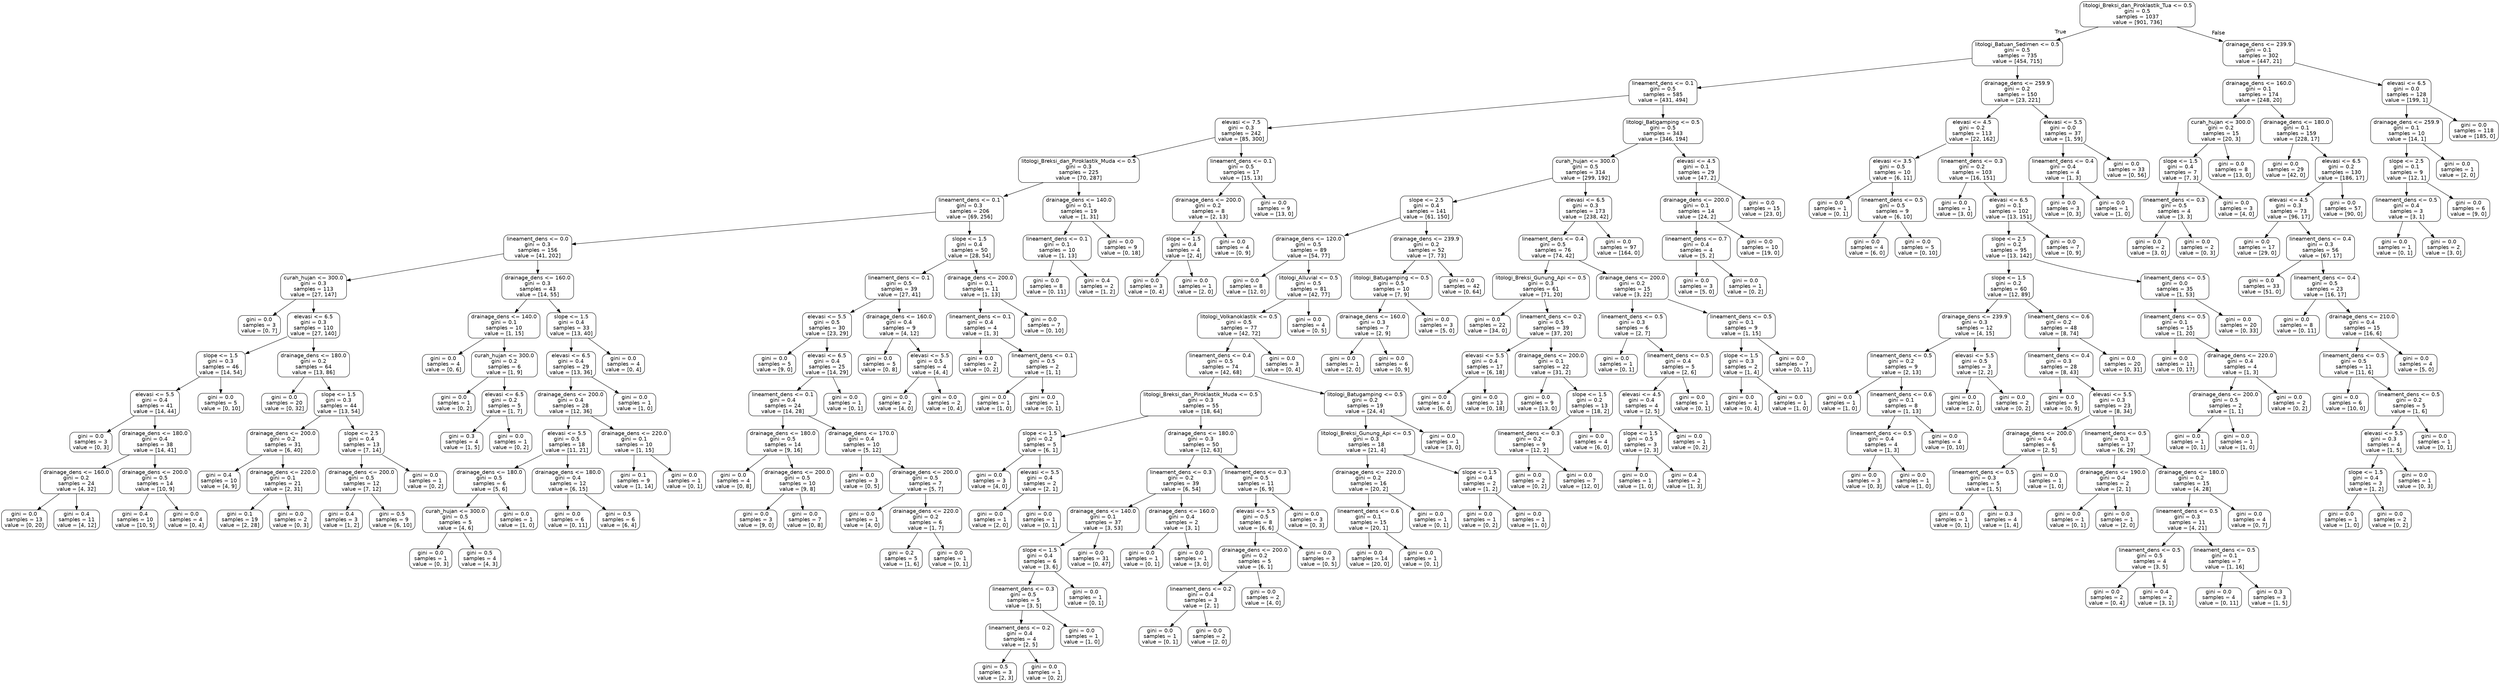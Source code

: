digraph Tree {
node [shape=box, style="rounded", color="black", fontname=helvetica] ;
edge [fontname=helvetica] ;
0 [label="litologi_Breksi_dan_Piroklastik_Tua <= 0.5\ngini = 0.5\nsamples = 1037\nvalue = [901, 736]"] ;
1 [label="litologi_Batuan_Sedimen <= 0.5\ngini = 0.5\nsamples = 735\nvalue = [454, 715]"] ;
0 -> 1 [labeldistance=2.5, labelangle=45, headlabel="True"] ;
2 [label="lineament_dens <= 0.1\ngini = 0.5\nsamples = 585\nvalue = [431, 494]"] ;
1 -> 2 ;
3 [label="elevasi <= 7.5\ngini = 0.3\nsamples = 242\nvalue = [85, 300]"] ;
2 -> 3 ;
4 [label="litologi_Breksi_dan_Piroklastik_Muda <= 0.5\ngini = 0.3\nsamples = 225\nvalue = [70, 287]"] ;
3 -> 4 ;
5 [label="lineament_dens <= 0.1\ngini = 0.3\nsamples = 206\nvalue = [69, 256]"] ;
4 -> 5 ;
6 [label="lineament_dens <= 0.0\ngini = 0.3\nsamples = 156\nvalue = [41, 202]"] ;
5 -> 6 ;
7 [label="curah_hujan <= 300.0\ngini = 0.3\nsamples = 113\nvalue = [27, 147]"] ;
6 -> 7 ;
8 [label="gini = 0.0\nsamples = 3\nvalue = [0, 7]"] ;
7 -> 8 ;
9 [label="elevasi <= 6.5\ngini = 0.3\nsamples = 110\nvalue = [27, 140]"] ;
7 -> 9 ;
10 [label="slope <= 1.5\ngini = 0.3\nsamples = 46\nvalue = [14, 54]"] ;
9 -> 10 ;
11 [label="elevasi <= 5.5\ngini = 0.4\nsamples = 41\nvalue = [14, 44]"] ;
10 -> 11 ;
12 [label="gini = 0.0\nsamples = 3\nvalue = [0, 3]"] ;
11 -> 12 ;
13 [label="drainage_dens <= 180.0\ngini = 0.4\nsamples = 38\nvalue = [14, 41]"] ;
11 -> 13 ;
14 [label="drainage_dens <= 160.0\ngini = 0.2\nsamples = 24\nvalue = [4, 32]"] ;
13 -> 14 ;
15 [label="gini = 0.0\nsamples = 13\nvalue = [0, 20]"] ;
14 -> 15 ;
16 [label="gini = 0.4\nsamples = 11\nvalue = [4, 12]"] ;
14 -> 16 ;
17 [label="drainage_dens <= 200.0\ngini = 0.5\nsamples = 14\nvalue = [10, 9]"] ;
13 -> 17 ;
18 [label="gini = 0.4\nsamples = 10\nvalue = [10, 5]"] ;
17 -> 18 ;
19 [label="gini = 0.0\nsamples = 4\nvalue = [0, 4]"] ;
17 -> 19 ;
20 [label="gini = 0.0\nsamples = 5\nvalue = [0, 10]"] ;
10 -> 20 ;
21 [label="drainage_dens <= 180.0\ngini = 0.2\nsamples = 64\nvalue = [13, 86]"] ;
9 -> 21 ;
22 [label="gini = 0.0\nsamples = 20\nvalue = [0, 32]"] ;
21 -> 22 ;
23 [label="slope <= 1.5\ngini = 0.3\nsamples = 44\nvalue = [13, 54]"] ;
21 -> 23 ;
24 [label="drainage_dens <= 200.0\ngini = 0.2\nsamples = 31\nvalue = [6, 40]"] ;
23 -> 24 ;
25 [label="gini = 0.4\nsamples = 10\nvalue = [4, 9]"] ;
24 -> 25 ;
26 [label="drainage_dens <= 220.0\ngini = 0.1\nsamples = 21\nvalue = [2, 31]"] ;
24 -> 26 ;
27 [label="gini = 0.1\nsamples = 19\nvalue = [2, 28]"] ;
26 -> 27 ;
28 [label="gini = 0.0\nsamples = 2\nvalue = [0, 3]"] ;
26 -> 28 ;
29 [label="slope <= 2.5\ngini = 0.4\nsamples = 13\nvalue = [7, 14]"] ;
23 -> 29 ;
30 [label="drainage_dens <= 200.0\ngini = 0.5\nsamples = 12\nvalue = [7, 12]"] ;
29 -> 30 ;
31 [label="gini = 0.4\nsamples = 3\nvalue = [1, 2]"] ;
30 -> 31 ;
32 [label="gini = 0.5\nsamples = 9\nvalue = [6, 10]"] ;
30 -> 32 ;
33 [label="gini = 0.0\nsamples = 1\nvalue = [0, 2]"] ;
29 -> 33 ;
34 [label="drainage_dens <= 160.0\ngini = 0.3\nsamples = 43\nvalue = [14, 55]"] ;
6 -> 34 ;
35 [label="drainage_dens <= 140.0\ngini = 0.1\nsamples = 10\nvalue = [1, 15]"] ;
34 -> 35 ;
36 [label="gini = 0.0\nsamples = 4\nvalue = [0, 6]"] ;
35 -> 36 ;
37 [label="curah_hujan <= 300.0\ngini = 0.2\nsamples = 6\nvalue = [1, 9]"] ;
35 -> 37 ;
38 [label="gini = 0.0\nsamples = 1\nvalue = [0, 2]"] ;
37 -> 38 ;
39 [label="elevasi <= 6.5\ngini = 0.2\nsamples = 5\nvalue = [1, 7]"] ;
37 -> 39 ;
40 [label="gini = 0.3\nsamples = 4\nvalue = [1, 5]"] ;
39 -> 40 ;
41 [label="gini = 0.0\nsamples = 1\nvalue = [0, 2]"] ;
39 -> 41 ;
42 [label="slope <= 1.5\ngini = 0.4\nsamples = 33\nvalue = [13, 40]"] ;
34 -> 42 ;
43 [label="elevasi <= 6.5\ngini = 0.4\nsamples = 29\nvalue = [13, 36]"] ;
42 -> 43 ;
44 [label="drainage_dens <= 200.0\ngini = 0.4\nsamples = 28\nvalue = [12, 36]"] ;
43 -> 44 ;
45 [label="elevasi <= 5.5\ngini = 0.5\nsamples = 18\nvalue = [11, 21]"] ;
44 -> 45 ;
46 [label="drainage_dens <= 180.0\ngini = 0.5\nsamples = 6\nvalue = [5, 6]"] ;
45 -> 46 ;
47 [label="curah_hujan <= 300.0\ngini = 0.5\nsamples = 5\nvalue = [4, 6]"] ;
46 -> 47 ;
48 [label="gini = 0.0\nsamples = 1\nvalue = [0, 3]"] ;
47 -> 48 ;
49 [label="gini = 0.5\nsamples = 4\nvalue = [4, 3]"] ;
47 -> 49 ;
50 [label="gini = 0.0\nsamples = 1\nvalue = [1, 0]"] ;
46 -> 50 ;
51 [label="drainage_dens <= 180.0\ngini = 0.4\nsamples = 12\nvalue = [6, 15]"] ;
45 -> 51 ;
52 [label="gini = 0.0\nsamples = 6\nvalue = [0, 11]"] ;
51 -> 52 ;
53 [label="gini = 0.5\nsamples = 6\nvalue = [6, 4]"] ;
51 -> 53 ;
54 [label="drainage_dens <= 220.0\ngini = 0.1\nsamples = 10\nvalue = [1, 15]"] ;
44 -> 54 ;
55 [label="gini = 0.1\nsamples = 9\nvalue = [1, 14]"] ;
54 -> 55 ;
56 [label="gini = 0.0\nsamples = 1\nvalue = [0, 1]"] ;
54 -> 56 ;
57 [label="gini = 0.0\nsamples = 1\nvalue = [1, 0]"] ;
43 -> 57 ;
58 [label="gini = 0.0\nsamples = 4\nvalue = [0, 4]"] ;
42 -> 58 ;
59 [label="slope <= 1.5\ngini = 0.4\nsamples = 50\nvalue = [28, 54]"] ;
5 -> 59 ;
60 [label="lineament_dens <= 0.1\ngini = 0.5\nsamples = 39\nvalue = [27, 41]"] ;
59 -> 60 ;
61 [label="elevasi <= 5.5\ngini = 0.5\nsamples = 30\nvalue = [23, 29]"] ;
60 -> 61 ;
62 [label="gini = 0.0\nsamples = 5\nvalue = [9, 0]"] ;
61 -> 62 ;
63 [label="elevasi <= 6.5\ngini = 0.4\nsamples = 25\nvalue = [14, 29]"] ;
61 -> 63 ;
64 [label="lineament_dens <= 0.1\ngini = 0.4\nsamples = 24\nvalue = [14, 28]"] ;
63 -> 64 ;
65 [label="drainage_dens <= 180.0\ngini = 0.5\nsamples = 14\nvalue = [9, 16]"] ;
64 -> 65 ;
66 [label="gini = 0.0\nsamples = 4\nvalue = [0, 8]"] ;
65 -> 66 ;
67 [label="drainage_dens <= 200.0\ngini = 0.5\nsamples = 10\nvalue = [9, 8]"] ;
65 -> 67 ;
68 [label="gini = 0.0\nsamples = 3\nvalue = [9, 0]"] ;
67 -> 68 ;
69 [label="gini = 0.0\nsamples = 7\nvalue = [0, 8]"] ;
67 -> 69 ;
70 [label="drainage_dens <= 170.0\ngini = 0.4\nsamples = 10\nvalue = [5, 12]"] ;
64 -> 70 ;
71 [label="gini = 0.0\nsamples = 3\nvalue = [0, 5]"] ;
70 -> 71 ;
72 [label="drainage_dens <= 200.0\ngini = 0.5\nsamples = 7\nvalue = [5, 7]"] ;
70 -> 72 ;
73 [label="gini = 0.0\nsamples = 1\nvalue = [4, 0]"] ;
72 -> 73 ;
74 [label="drainage_dens <= 220.0\ngini = 0.2\nsamples = 6\nvalue = [1, 7]"] ;
72 -> 74 ;
75 [label="gini = 0.2\nsamples = 5\nvalue = [1, 6]"] ;
74 -> 75 ;
76 [label="gini = 0.0\nsamples = 1\nvalue = [0, 1]"] ;
74 -> 76 ;
77 [label="gini = 0.0\nsamples = 1\nvalue = [0, 1]"] ;
63 -> 77 ;
78 [label="drainage_dens <= 160.0\ngini = 0.4\nsamples = 9\nvalue = [4, 12]"] ;
60 -> 78 ;
79 [label="gini = 0.0\nsamples = 5\nvalue = [0, 8]"] ;
78 -> 79 ;
80 [label="elevasi <= 5.5\ngini = 0.5\nsamples = 4\nvalue = [4, 4]"] ;
78 -> 80 ;
81 [label="gini = 0.0\nsamples = 2\nvalue = [4, 0]"] ;
80 -> 81 ;
82 [label="gini = 0.0\nsamples = 2\nvalue = [0, 4]"] ;
80 -> 82 ;
83 [label="drainage_dens <= 200.0\ngini = 0.1\nsamples = 11\nvalue = [1, 13]"] ;
59 -> 83 ;
84 [label="lineament_dens <= 0.1\ngini = 0.4\nsamples = 4\nvalue = [1, 3]"] ;
83 -> 84 ;
85 [label="gini = 0.0\nsamples = 2\nvalue = [0, 2]"] ;
84 -> 85 ;
86 [label="lineament_dens <= 0.1\ngini = 0.5\nsamples = 2\nvalue = [1, 1]"] ;
84 -> 86 ;
87 [label="gini = 0.0\nsamples = 1\nvalue = [1, 0]"] ;
86 -> 87 ;
88 [label="gini = 0.0\nsamples = 1\nvalue = [0, 1]"] ;
86 -> 88 ;
89 [label="gini = 0.0\nsamples = 7\nvalue = [0, 10]"] ;
83 -> 89 ;
90 [label="drainage_dens <= 140.0\ngini = 0.1\nsamples = 19\nvalue = [1, 31]"] ;
4 -> 90 ;
91 [label="lineament_dens <= 0.1\ngini = 0.1\nsamples = 10\nvalue = [1, 13]"] ;
90 -> 91 ;
92 [label="gini = 0.0\nsamples = 8\nvalue = [0, 11]"] ;
91 -> 92 ;
93 [label="gini = 0.4\nsamples = 2\nvalue = [1, 2]"] ;
91 -> 93 ;
94 [label="gini = 0.0\nsamples = 9\nvalue = [0, 18]"] ;
90 -> 94 ;
95 [label="lineament_dens <= 0.1\ngini = 0.5\nsamples = 17\nvalue = [15, 13]"] ;
3 -> 95 ;
96 [label="drainage_dens <= 200.0\ngini = 0.2\nsamples = 8\nvalue = [2, 13]"] ;
95 -> 96 ;
97 [label="slope <= 1.5\ngini = 0.4\nsamples = 4\nvalue = [2, 4]"] ;
96 -> 97 ;
98 [label="gini = 0.0\nsamples = 3\nvalue = [0, 4]"] ;
97 -> 98 ;
99 [label="gini = 0.0\nsamples = 1\nvalue = [2, 0]"] ;
97 -> 99 ;
100 [label="gini = 0.0\nsamples = 4\nvalue = [0, 9]"] ;
96 -> 100 ;
101 [label="gini = 0.0\nsamples = 9\nvalue = [13, 0]"] ;
95 -> 101 ;
102 [label="litologi_Batigamping <= 0.5\ngini = 0.5\nsamples = 343\nvalue = [346, 194]"] ;
2 -> 102 ;
103 [label="curah_hujan <= 300.0\ngini = 0.5\nsamples = 314\nvalue = [299, 192]"] ;
102 -> 103 ;
104 [label="slope <= 2.5\ngini = 0.4\nsamples = 141\nvalue = [61, 150]"] ;
103 -> 104 ;
105 [label="drainage_dens <= 120.0\ngini = 0.5\nsamples = 89\nvalue = [54, 77]"] ;
104 -> 105 ;
106 [label="gini = 0.0\nsamples = 8\nvalue = [12, 0]"] ;
105 -> 106 ;
107 [label="litologi_Alluvial <= 0.5\ngini = 0.5\nsamples = 81\nvalue = [42, 77]"] ;
105 -> 107 ;
108 [label="litologi_Volkanoklastik <= 0.5\ngini = 0.5\nsamples = 77\nvalue = [42, 72]"] ;
107 -> 108 ;
109 [label="lineament_dens <= 0.4\ngini = 0.5\nsamples = 74\nvalue = [42, 68]"] ;
108 -> 109 ;
110 [label="litologi_Breksi_dan_Piroklastik_Muda <= 0.5\ngini = 0.3\nsamples = 55\nvalue = [18, 64]"] ;
109 -> 110 ;
111 [label="slope <= 1.5\ngini = 0.2\nsamples = 5\nvalue = [6, 1]"] ;
110 -> 111 ;
112 [label="gini = 0.0\nsamples = 3\nvalue = [4, 0]"] ;
111 -> 112 ;
113 [label="elevasi <= 5.5\ngini = 0.4\nsamples = 2\nvalue = [2, 1]"] ;
111 -> 113 ;
114 [label="gini = 0.0\nsamples = 1\nvalue = [2, 0]"] ;
113 -> 114 ;
115 [label="gini = 0.0\nsamples = 1\nvalue = [0, 1]"] ;
113 -> 115 ;
116 [label="drainage_dens <= 180.0\ngini = 0.3\nsamples = 50\nvalue = [12, 63]"] ;
110 -> 116 ;
117 [label="lineament_dens <= 0.3\ngini = 0.2\nsamples = 39\nvalue = [6, 54]"] ;
116 -> 117 ;
118 [label="drainage_dens <= 140.0\ngini = 0.1\nsamples = 37\nvalue = [3, 53]"] ;
117 -> 118 ;
119 [label="slope <= 1.5\ngini = 0.4\nsamples = 6\nvalue = [3, 6]"] ;
118 -> 119 ;
120 [label="lineament_dens <= 0.3\ngini = 0.5\nsamples = 5\nvalue = [3, 5]"] ;
119 -> 120 ;
121 [label="lineament_dens <= 0.2\ngini = 0.4\nsamples = 4\nvalue = [2, 5]"] ;
120 -> 121 ;
122 [label="gini = 0.5\nsamples = 3\nvalue = [2, 3]"] ;
121 -> 122 ;
123 [label="gini = 0.0\nsamples = 1\nvalue = [0, 2]"] ;
121 -> 123 ;
124 [label="gini = 0.0\nsamples = 1\nvalue = [1, 0]"] ;
120 -> 124 ;
125 [label="gini = 0.0\nsamples = 1\nvalue = [0, 1]"] ;
119 -> 125 ;
126 [label="gini = 0.0\nsamples = 31\nvalue = [0, 47]"] ;
118 -> 126 ;
127 [label="drainage_dens <= 160.0\ngini = 0.4\nsamples = 2\nvalue = [3, 1]"] ;
117 -> 127 ;
128 [label="gini = 0.0\nsamples = 1\nvalue = [0, 1]"] ;
127 -> 128 ;
129 [label="gini = 0.0\nsamples = 1\nvalue = [3, 0]"] ;
127 -> 129 ;
130 [label="lineament_dens <= 0.3\ngini = 0.5\nsamples = 11\nvalue = [6, 9]"] ;
116 -> 130 ;
131 [label="elevasi <= 5.5\ngini = 0.5\nsamples = 8\nvalue = [6, 6]"] ;
130 -> 131 ;
132 [label="drainage_dens <= 200.0\ngini = 0.2\nsamples = 5\nvalue = [6, 1]"] ;
131 -> 132 ;
133 [label="lineament_dens <= 0.2\ngini = 0.4\nsamples = 3\nvalue = [2, 1]"] ;
132 -> 133 ;
134 [label="gini = 0.0\nsamples = 1\nvalue = [0, 1]"] ;
133 -> 134 ;
135 [label="gini = 0.0\nsamples = 2\nvalue = [2, 0]"] ;
133 -> 135 ;
136 [label="gini = 0.0\nsamples = 2\nvalue = [4, 0]"] ;
132 -> 136 ;
137 [label="gini = 0.0\nsamples = 3\nvalue = [0, 5]"] ;
131 -> 137 ;
138 [label="gini = 0.0\nsamples = 3\nvalue = [0, 3]"] ;
130 -> 138 ;
139 [label="litologi_Batugamping <= 0.5\ngini = 0.2\nsamples = 19\nvalue = [24, 4]"] ;
109 -> 139 ;
140 [label="litologi_Breksi_Gunung_Api <= 0.5\ngini = 0.3\nsamples = 18\nvalue = [21, 4]"] ;
139 -> 140 ;
141 [label="drainage_dens <= 220.0\ngini = 0.2\nsamples = 16\nvalue = [20, 2]"] ;
140 -> 141 ;
142 [label="lineament_dens <= 0.6\ngini = 0.1\nsamples = 15\nvalue = [20, 1]"] ;
141 -> 142 ;
143 [label="gini = 0.0\nsamples = 14\nvalue = [20, 0]"] ;
142 -> 143 ;
144 [label="gini = 0.0\nsamples = 1\nvalue = [0, 1]"] ;
142 -> 144 ;
145 [label="gini = 0.0\nsamples = 1\nvalue = [0, 1]"] ;
141 -> 145 ;
146 [label="slope <= 1.5\ngini = 0.4\nsamples = 2\nvalue = [1, 2]"] ;
140 -> 146 ;
147 [label="gini = 0.0\nsamples = 1\nvalue = [0, 2]"] ;
146 -> 147 ;
148 [label="gini = 0.0\nsamples = 1\nvalue = [1, 0]"] ;
146 -> 148 ;
149 [label="gini = 0.0\nsamples = 1\nvalue = [3, 0]"] ;
139 -> 149 ;
150 [label="gini = 0.0\nsamples = 3\nvalue = [0, 4]"] ;
108 -> 150 ;
151 [label="gini = 0.0\nsamples = 4\nvalue = [0, 5]"] ;
107 -> 151 ;
152 [label="drainage_dens <= 239.9\ngini = 0.2\nsamples = 52\nvalue = [7, 73]"] ;
104 -> 152 ;
153 [label="litologi_Batugamping <= 0.5\ngini = 0.5\nsamples = 10\nvalue = [7, 9]"] ;
152 -> 153 ;
154 [label="drainage_dens <= 160.0\ngini = 0.3\nsamples = 7\nvalue = [2, 9]"] ;
153 -> 154 ;
155 [label="gini = 0.0\nsamples = 1\nvalue = [2, 0]"] ;
154 -> 155 ;
156 [label="gini = 0.0\nsamples = 6\nvalue = [0, 9]"] ;
154 -> 156 ;
157 [label="gini = 0.0\nsamples = 3\nvalue = [5, 0]"] ;
153 -> 157 ;
158 [label="gini = 0.0\nsamples = 42\nvalue = [0, 64]"] ;
152 -> 158 ;
159 [label="elevasi <= 6.5\ngini = 0.3\nsamples = 173\nvalue = [238, 42]"] ;
103 -> 159 ;
160 [label="lineament_dens <= 0.4\ngini = 0.5\nsamples = 76\nvalue = [74, 42]"] ;
159 -> 160 ;
161 [label="litologi_Breksi_Gunung_Api <= 0.5\ngini = 0.3\nsamples = 61\nvalue = [71, 20]"] ;
160 -> 161 ;
162 [label="gini = 0.0\nsamples = 22\nvalue = [34, 0]"] ;
161 -> 162 ;
163 [label="lineament_dens <= 0.2\ngini = 0.5\nsamples = 39\nvalue = [37, 20]"] ;
161 -> 163 ;
164 [label="elevasi <= 5.5\ngini = 0.4\nsamples = 17\nvalue = [6, 18]"] ;
163 -> 164 ;
165 [label="gini = 0.0\nsamples = 4\nvalue = [6, 0]"] ;
164 -> 165 ;
166 [label="gini = 0.0\nsamples = 13\nvalue = [0, 18]"] ;
164 -> 166 ;
167 [label="drainage_dens <= 200.0\ngini = 0.1\nsamples = 22\nvalue = [31, 2]"] ;
163 -> 167 ;
168 [label="gini = 0.0\nsamples = 9\nvalue = [13, 0]"] ;
167 -> 168 ;
169 [label="slope <= 1.5\ngini = 0.2\nsamples = 13\nvalue = [18, 2]"] ;
167 -> 169 ;
170 [label="lineament_dens <= 0.3\ngini = 0.2\nsamples = 9\nvalue = [12, 2]"] ;
169 -> 170 ;
171 [label="gini = 0.0\nsamples = 2\nvalue = [0, 2]"] ;
170 -> 171 ;
172 [label="gini = 0.0\nsamples = 7\nvalue = [12, 0]"] ;
170 -> 172 ;
173 [label="gini = 0.0\nsamples = 4\nvalue = [6, 0]"] ;
169 -> 173 ;
174 [label="drainage_dens <= 200.0\ngini = 0.2\nsamples = 15\nvalue = [3, 22]"] ;
160 -> 174 ;
175 [label="lineament_dens <= 0.5\ngini = 0.3\nsamples = 6\nvalue = [2, 7]"] ;
174 -> 175 ;
176 [label="gini = 0.0\nsamples = 1\nvalue = [0, 1]"] ;
175 -> 176 ;
177 [label="lineament_dens <= 0.5\ngini = 0.4\nsamples = 5\nvalue = [2, 6]"] ;
175 -> 177 ;
178 [label="elevasi <= 4.5\ngini = 0.4\nsamples = 4\nvalue = [2, 5]"] ;
177 -> 178 ;
179 [label="slope <= 1.5\ngini = 0.5\nsamples = 3\nvalue = [2, 3]"] ;
178 -> 179 ;
180 [label="gini = 0.0\nsamples = 1\nvalue = [1, 0]"] ;
179 -> 180 ;
181 [label="gini = 0.4\nsamples = 2\nvalue = [1, 3]"] ;
179 -> 181 ;
182 [label="gini = 0.0\nsamples = 1\nvalue = [0, 2]"] ;
178 -> 182 ;
183 [label="gini = 0.0\nsamples = 1\nvalue = [0, 1]"] ;
177 -> 183 ;
184 [label="lineament_dens <= 0.5\ngini = 0.1\nsamples = 9\nvalue = [1, 15]"] ;
174 -> 184 ;
185 [label="slope <= 1.5\ngini = 0.3\nsamples = 2\nvalue = [1, 4]"] ;
184 -> 185 ;
186 [label="gini = 0.0\nsamples = 1\nvalue = [0, 4]"] ;
185 -> 186 ;
187 [label="gini = 0.0\nsamples = 1\nvalue = [1, 0]"] ;
185 -> 187 ;
188 [label="gini = 0.0\nsamples = 7\nvalue = [0, 11]"] ;
184 -> 188 ;
189 [label="gini = 0.0\nsamples = 97\nvalue = [164, 0]"] ;
159 -> 189 ;
190 [label="elevasi <= 4.5\ngini = 0.1\nsamples = 29\nvalue = [47, 2]"] ;
102 -> 190 ;
191 [label="drainage_dens <= 200.0\ngini = 0.1\nsamples = 14\nvalue = [24, 2]"] ;
190 -> 191 ;
192 [label="lineament_dens <= 0.7\ngini = 0.4\nsamples = 4\nvalue = [5, 2]"] ;
191 -> 192 ;
193 [label="gini = 0.0\nsamples = 3\nvalue = [5, 0]"] ;
192 -> 193 ;
194 [label="gini = 0.0\nsamples = 1\nvalue = [0, 2]"] ;
192 -> 194 ;
195 [label="gini = 0.0\nsamples = 10\nvalue = [19, 0]"] ;
191 -> 195 ;
196 [label="gini = 0.0\nsamples = 15\nvalue = [23, 0]"] ;
190 -> 196 ;
197 [label="drainage_dens <= 259.9\ngini = 0.2\nsamples = 150\nvalue = [23, 221]"] ;
1 -> 197 ;
198 [label="elevasi <= 4.5\ngini = 0.2\nsamples = 113\nvalue = [22, 162]"] ;
197 -> 198 ;
199 [label="elevasi <= 3.5\ngini = 0.5\nsamples = 10\nvalue = [6, 11]"] ;
198 -> 199 ;
200 [label="gini = 0.0\nsamples = 1\nvalue = [0, 1]"] ;
199 -> 200 ;
201 [label="lineament_dens <= 0.5\ngini = 0.5\nsamples = 9\nvalue = [6, 10]"] ;
199 -> 201 ;
202 [label="gini = 0.0\nsamples = 4\nvalue = [6, 0]"] ;
201 -> 202 ;
203 [label="gini = 0.0\nsamples = 5\nvalue = [0, 10]"] ;
201 -> 203 ;
204 [label="lineament_dens <= 0.3\ngini = 0.2\nsamples = 103\nvalue = [16, 151]"] ;
198 -> 204 ;
205 [label="gini = 0.0\nsamples = 1\nvalue = [3, 0]"] ;
204 -> 205 ;
206 [label="elevasi <= 6.5\ngini = 0.1\nsamples = 102\nvalue = [13, 151]"] ;
204 -> 206 ;
207 [label="slope <= 2.5\ngini = 0.2\nsamples = 95\nvalue = [13, 142]"] ;
206 -> 207 ;
208 [label="slope <= 1.5\ngini = 0.2\nsamples = 60\nvalue = [12, 89]"] ;
207 -> 208 ;
209 [label="drainage_dens <= 239.9\ngini = 0.3\nsamples = 12\nvalue = [4, 15]"] ;
208 -> 209 ;
210 [label="lineament_dens <= 0.5\ngini = 0.2\nsamples = 9\nvalue = [2, 13]"] ;
209 -> 210 ;
211 [label="gini = 0.0\nsamples = 1\nvalue = [1, 0]"] ;
210 -> 211 ;
212 [label="lineament_dens <= 0.6\ngini = 0.1\nsamples = 8\nvalue = [1, 13]"] ;
210 -> 212 ;
213 [label="lineament_dens <= 0.5\ngini = 0.4\nsamples = 4\nvalue = [1, 3]"] ;
212 -> 213 ;
214 [label="gini = 0.0\nsamples = 3\nvalue = [0, 3]"] ;
213 -> 214 ;
215 [label="gini = 0.0\nsamples = 1\nvalue = [1, 0]"] ;
213 -> 215 ;
216 [label="gini = 0.0\nsamples = 4\nvalue = [0, 10]"] ;
212 -> 216 ;
217 [label="elevasi <= 5.5\ngini = 0.5\nsamples = 3\nvalue = [2, 2]"] ;
209 -> 217 ;
218 [label="gini = 0.0\nsamples = 1\nvalue = [2, 0]"] ;
217 -> 218 ;
219 [label="gini = 0.0\nsamples = 2\nvalue = [0, 2]"] ;
217 -> 219 ;
220 [label="lineament_dens <= 0.6\ngini = 0.2\nsamples = 48\nvalue = [8, 74]"] ;
208 -> 220 ;
221 [label="lineament_dens <= 0.4\ngini = 0.3\nsamples = 28\nvalue = [8, 43]"] ;
220 -> 221 ;
222 [label="gini = 0.0\nsamples = 5\nvalue = [0, 9]"] ;
221 -> 222 ;
223 [label="elevasi <= 5.5\ngini = 0.3\nsamples = 23\nvalue = [8, 34]"] ;
221 -> 223 ;
224 [label="drainage_dens <= 200.0\ngini = 0.4\nsamples = 6\nvalue = [2, 5]"] ;
223 -> 224 ;
225 [label="lineament_dens <= 0.5\ngini = 0.3\nsamples = 5\nvalue = [1, 5]"] ;
224 -> 225 ;
226 [label="gini = 0.0\nsamples = 1\nvalue = [0, 1]"] ;
225 -> 226 ;
227 [label="gini = 0.3\nsamples = 4\nvalue = [1, 4]"] ;
225 -> 227 ;
228 [label="gini = 0.0\nsamples = 1\nvalue = [1, 0]"] ;
224 -> 228 ;
229 [label="lineament_dens <= 0.5\ngini = 0.3\nsamples = 17\nvalue = [6, 29]"] ;
223 -> 229 ;
230 [label="drainage_dens <= 190.0\ngini = 0.4\nsamples = 2\nvalue = [2, 1]"] ;
229 -> 230 ;
231 [label="gini = 0.0\nsamples = 1\nvalue = [0, 1]"] ;
230 -> 231 ;
232 [label="gini = 0.0\nsamples = 1\nvalue = [2, 0]"] ;
230 -> 232 ;
233 [label="drainage_dens <= 180.0\ngini = 0.2\nsamples = 15\nvalue = [4, 28]"] ;
229 -> 233 ;
234 [label="lineament_dens <= 0.5\ngini = 0.3\nsamples = 11\nvalue = [4, 21]"] ;
233 -> 234 ;
235 [label="lineament_dens <= 0.5\ngini = 0.5\nsamples = 4\nvalue = [3, 5]"] ;
234 -> 235 ;
236 [label="gini = 0.0\nsamples = 2\nvalue = [0, 4]"] ;
235 -> 236 ;
237 [label="gini = 0.4\nsamples = 2\nvalue = [3, 1]"] ;
235 -> 237 ;
238 [label="lineament_dens <= 0.5\ngini = 0.1\nsamples = 7\nvalue = [1, 16]"] ;
234 -> 238 ;
239 [label="gini = 0.0\nsamples = 4\nvalue = [0, 11]"] ;
238 -> 239 ;
240 [label="gini = 0.3\nsamples = 3\nvalue = [1, 5]"] ;
238 -> 240 ;
241 [label="gini = 0.0\nsamples = 4\nvalue = [0, 7]"] ;
233 -> 241 ;
242 [label="gini = 0.0\nsamples = 20\nvalue = [0, 31]"] ;
220 -> 242 ;
243 [label="lineament_dens <= 0.5\ngini = 0.0\nsamples = 35\nvalue = [1, 53]"] ;
207 -> 243 ;
244 [label="lineament_dens <= 0.5\ngini = 0.1\nsamples = 15\nvalue = [1, 20]"] ;
243 -> 244 ;
245 [label="gini = 0.0\nsamples = 11\nvalue = [0, 17]"] ;
244 -> 245 ;
246 [label="drainage_dens <= 220.0\ngini = 0.4\nsamples = 4\nvalue = [1, 3]"] ;
244 -> 246 ;
247 [label="drainage_dens <= 200.0\ngini = 0.5\nsamples = 2\nvalue = [1, 1]"] ;
246 -> 247 ;
248 [label="gini = 0.0\nsamples = 1\nvalue = [0, 1]"] ;
247 -> 248 ;
249 [label="gini = 0.0\nsamples = 1\nvalue = [1, 0]"] ;
247 -> 249 ;
250 [label="gini = 0.0\nsamples = 2\nvalue = [0, 2]"] ;
246 -> 250 ;
251 [label="gini = 0.0\nsamples = 20\nvalue = [0, 33]"] ;
243 -> 251 ;
252 [label="gini = 0.0\nsamples = 7\nvalue = [0, 9]"] ;
206 -> 252 ;
253 [label="elevasi <= 5.5\ngini = 0.0\nsamples = 37\nvalue = [1, 59]"] ;
197 -> 253 ;
254 [label="lineament_dens <= 0.4\ngini = 0.4\nsamples = 4\nvalue = [1, 3]"] ;
253 -> 254 ;
255 [label="gini = 0.0\nsamples = 3\nvalue = [0, 3]"] ;
254 -> 255 ;
256 [label="gini = 0.0\nsamples = 1\nvalue = [1, 0]"] ;
254 -> 256 ;
257 [label="gini = 0.0\nsamples = 33\nvalue = [0, 56]"] ;
253 -> 257 ;
258 [label="drainage_dens <= 239.9\ngini = 0.1\nsamples = 302\nvalue = [447, 21]"] ;
0 -> 258 [labeldistance=2.5, labelangle=-45, headlabel="False"] ;
259 [label="drainage_dens <= 160.0\ngini = 0.1\nsamples = 174\nvalue = [248, 20]"] ;
258 -> 259 ;
260 [label="curah_hujan <= 300.0\ngini = 0.2\nsamples = 15\nvalue = [20, 3]"] ;
259 -> 260 ;
261 [label="slope <= 1.5\ngini = 0.4\nsamples = 7\nvalue = [7, 3]"] ;
260 -> 261 ;
262 [label="lineament_dens <= 0.3\ngini = 0.5\nsamples = 4\nvalue = [3, 3]"] ;
261 -> 262 ;
263 [label="gini = 0.0\nsamples = 2\nvalue = [3, 0]"] ;
262 -> 263 ;
264 [label="gini = 0.0\nsamples = 2\nvalue = [0, 3]"] ;
262 -> 264 ;
265 [label="gini = 0.0\nsamples = 3\nvalue = [4, 0]"] ;
261 -> 265 ;
266 [label="gini = 0.0\nsamples = 8\nvalue = [13, 0]"] ;
260 -> 266 ;
267 [label="drainage_dens <= 180.0\ngini = 0.1\nsamples = 159\nvalue = [228, 17]"] ;
259 -> 267 ;
268 [label="gini = 0.0\nsamples = 29\nvalue = [42, 0]"] ;
267 -> 268 ;
269 [label="elevasi <= 6.5\ngini = 0.2\nsamples = 130\nvalue = [186, 17]"] ;
267 -> 269 ;
270 [label="elevasi <= 4.5\ngini = 0.3\nsamples = 73\nvalue = [96, 17]"] ;
269 -> 270 ;
271 [label="gini = 0.0\nsamples = 17\nvalue = [29, 0]"] ;
270 -> 271 ;
272 [label="lineament_dens <= 0.4\ngini = 0.3\nsamples = 56\nvalue = [67, 17]"] ;
270 -> 272 ;
273 [label="gini = 0.0\nsamples = 33\nvalue = [51, 0]"] ;
272 -> 273 ;
274 [label="lineament_dens <= 0.4\ngini = 0.5\nsamples = 23\nvalue = [16, 17]"] ;
272 -> 274 ;
275 [label="gini = 0.0\nsamples = 8\nvalue = [0, 11]"] ;
274 -> 275 ;
276 [label="drainage_dens <= 210.0\ngini = 0.4\nsamples = 15\nvalue = [16, 6]"] ;
274 -> 276 ;
277 [label="lineament_dens <= 0.5\ngini = 0.5\nsamples = 11\nvalue = [11, 6]"] ;
276 -> 277 ;
278 [label="gini = 0.0\nsamples = 6\nvalue = [10, 0]"] ;
277 -> 278 ;
279 [label="lineament_dens <= 0.5\ngini = 0.2\nsamples = 5\nvalue = [1, 6]"] ;
277 -> 279 ;
280 [label="elevasi <= 5.5\ngini = 0.3\nsamples = 4\nvalue = [1, 5]"] ;
279 -> 280 ;
281 [label="slope <= 1.5\ngini = 0.4\nsamples = 3\nvalue = [1, 2]"] ;
280 -> 281 ;
282 [label="gini = 0.0\nsamples = 1\nvalue = [1, 0]"] ;
281 -> 282 ;
283 [label="gini = 0.0\nsamples = 2\nvalue = [0, 2]"] ;
281 -> 283 ;
284 [label="gini = 0.0\nsamples = 1\nvalue = [0, 3]"] ;
280 -> 284 ;
285 [label="gini = 0.0\nsamples = 1\nvalue = [0, 1]"] ;
279 -> 285 ;
286 [label="gini = 0.0\nsamples = 4\nvalue = [5, 0]"] ;
276 -> 286 ;
287 [label="gini = 0.0\nsamples = 57\nvalue = [90, 0]"] ;
269 -> 287 ;
288 [label="elevasi <= 6.5\ngini = 0.0\nsamples = 128\nvalue = [199, 1]"] ;
258 -> 288 ;
289 [label="drainage_dens <= 259.9\ngini = 0.1\nsamples = 10\nvalue = [14, 1]"] ;
288 -> 289 ;
290 [label="slope <= 2.5\ngini = 0.1\nsamples = 9\nvalue = [12, 1]"] ;
289 -> 290 ;
291 [label="lineament_dens <= 0.5\ngini = 0.4\nsamples = 3\nvalue = [3, 1]"] ;
290 -> 291 ;
292 [label="gini = 0.0\nsamples = 1\nvalue = [0, 1]"] ;
291 -> 292 ;
293 [label="gini = 0.0\nsamples = 2\nvalue = [3, 0]"] ;
291 -> 293 ;
294 [label="gini = 0.0\nsamples = 6\nvalue = [9, 0]"] ;
290 -> 294 ;
295 [label="gini = 0.0\nsamples = 1\nvalue = [2, 0]"] ;
289 -> 295 ;
296 [label="gini = 0.0\nsamples = 118\nvalue = [185, 0]"] ;
288 -> 296 ;
}